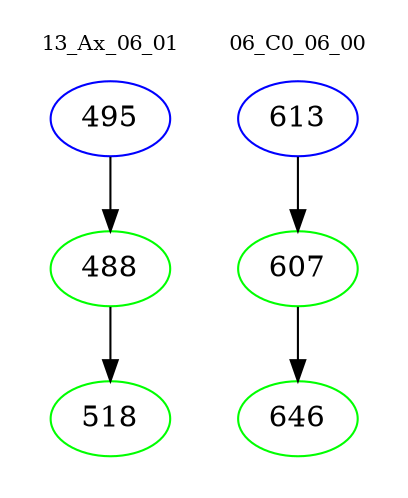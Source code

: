 digraph{
subgraph cluster_0 {
color = white
label = "13_Ax_06_01";
fontsize=10;
T0_495 [label="495", color="blue"]
T0_495 -> T0_488 [color="black"]
T0_488 [label="488", color="green"]
T0_488 -> T0_518 [color="black"]
T0_518 [label="518", color="green"]
}
subgraph cluster_1 {
color = white
label = "06_C0_06_00";
fontsize=10;
T1_613 [label="613", color="blue"]
T1_613 -> T1_607 [color="black"]
T1_607 [label="607", color="green"]
T1_607 -> T1_646 [color="black"]
T1_646 [label="646", color="green"]
}
}

